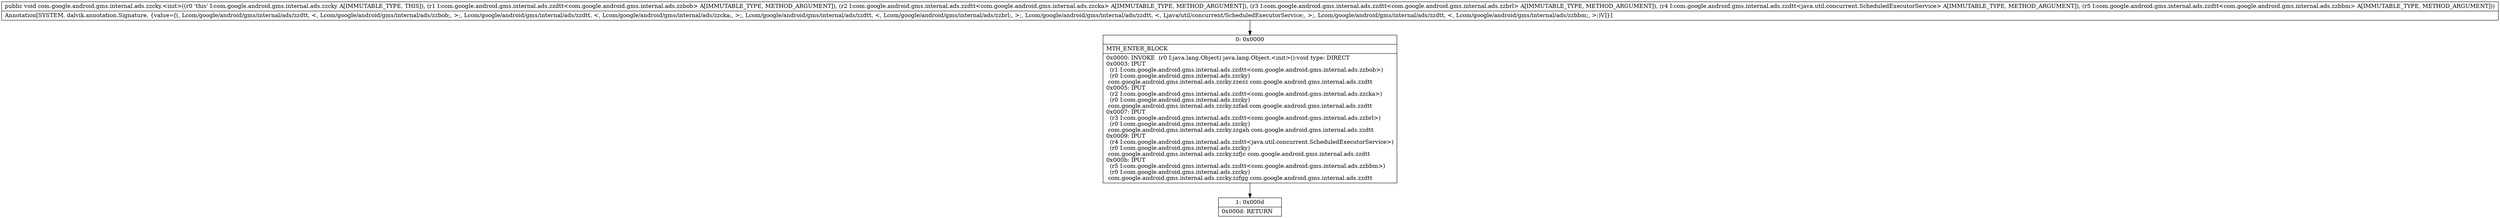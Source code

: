digraph "CFG forcom.google.android.gms.internal.ads.zzcky.\<init\>(Lcom\/google\/android\/gms\/internal\/ads\/zzdtt;Lcom\/google\/android\/gms\/internal\/ads\/zzdtt;Lcom\/google\/android\/gms\/internal\/ads\/zzdtt;Lcom\/google\/android\/gms\/internal\/ads\/zzdtt;Lcom\/google\/android\/gms\/internal\/ads\/zzdtt;)V" {
Node_0 [shape=record,label="{0\:\ 0x0000|MTH_ENTER_BLOCK\l|0x0000: INVOKE  (r0 I:java.lang.Object) java.lang.Object.\<init\>():void type: DIRECT \l0x0003: IPUT  \l  (r1 I:com.google.android.gms.internal.ads.zzdtt\<com.google.android.gms.internal.ads.zzbob\>)\l  (r0 I:com.google.android.gms.internal.ads.zzcky)\l com.google.android.gms.internal.ads.zzcky.zzezz com.google.android.gms.internal.ads.zzdtt \l0x0005: IPUT  \l  (r2 I:com.google.android.gms.internal.ads.zzdtt\<com.google.android.gms.internal.ads.zzcka\>)\l  (r0 I:com.google.android.gms.internal.ads.zzcky)\l com.google.android.gms.internal.ads.zzcky.zzfad com.google.android.gms.internal.ads.zzdtt \l0x0007: IPUT  \l  (r3 I:com.google.android.gms.internal.ads.zzdtt\<com.google.android.gms.internal.ads.zzbrl\>)\l  (r0 I:com.google.android.gms.internal.ads.zzcky)\l com.google.android.gms.internal.ads.zzcky.zzgah com.google.android.gms.internal.ads.zzdtt \l0x0009: IPUT  \l  (r4 I:com.google.android.gms.internal.ads.zzdtt\<java.util.concurrent.ScheduledExecutorService\>)\l  (r0 I:com.google.android.gms.internal.ads.zzcky)\l com.google.android.gms.internal.ads.zzcky.zzfjc com.google.android.gms.internal.ads.zzdtt \l0x000b: IPUT  \l  (r5 I:com.google.android.gms.internal.ads.zzdtt\<com.google.android.gms.internal.ads.zzbbm\>)\l  (r0 I:com.google.android.gms.internal.ads.zzcky)\l com.google.android.gms.internal.ads.zzcky.zzfgg com.google.android.gms.internal.ads.zzdtt \l}"];
Node_1 [shape=record,label="{1\:\ 0x000d|0x000d: RETURN   \l}"];
MethodNode[shape=record,label="{public void com.google.android.gms.internal.ads.zzcky.\<init\>((r0 'this' I:com.google.android.gms.internal.ads.zzcky A[IMMUTABLE_TYPE, THIS]), (r1 I:com.google.android.gms.internal.ads.zzdtt\<com.google.android.gms.internal.ads.zzbob\> A[IMMUTABLE_TYPE, METHOD_ARGUMENT]), (r2 I:com.google.android.gms.internal.ads.zzdtt\<com.google.android.gms.internal.ads.zzcka\> A[IMMUTABLE_TYPE, METHOD_ARGUMENT]), (r3 I:com.google.android.gms.internal.ads.zzdtt\<com.google.android.gms.internal.ads.zzbrl\> A[IMMUTABLE_TYPE, METHOD_ARGUMENT]), (r4 I:com.google.android.gms.internal.ads.zzdtt\<java.util.concurrent.ScheduledExecutorService\> A[IMMUTABLE_TYPE, METHOD_ARGUMENT]), (r5 I:com.google.android.gms.internal.ads.zzdtt\<com.google.android.gms.internal.ads.zzbbm\> A[IMMUTABLE_TYPE, METHOD_ARGUMENT]))  | Annotation[SYSTEM, dalvik.annotation.Signature, \{value=[(, Lcom\/google\/android\/gms\/internal\/ads\/zzdtt, \<, Lcom\/google\/android\/gms\/internal\/ads\/zzbob;, \>;, Lcom\/google\/android\/gms\/internal\/ads\/zzdtt, \<, Lcom\/google\/android\/gms\/internal\/ads\/zzcka;, \>;, Lcom\/google\/android\/gms\/internal\/ads\/zzdtt, \<, Lcom\/google\/android\/gms\/internal\/ads\/zzbrl;, \>;, Lcom\/google\/android\/gms\/internal\/ads\/zzdtt, \<, Ljava\/util\/concurrent\/ScheduledExecutorService;, \>;, Lcom\/google\/android\/gms\/internal\/ads\/zzdtt, \<, Lcom\/google\/android\/gms\/internal\/ads\/zzbbm;, \>;)V]\}]\l}"];
MethodNode -> Node_0;
Node_0 -> Node_1;
}

